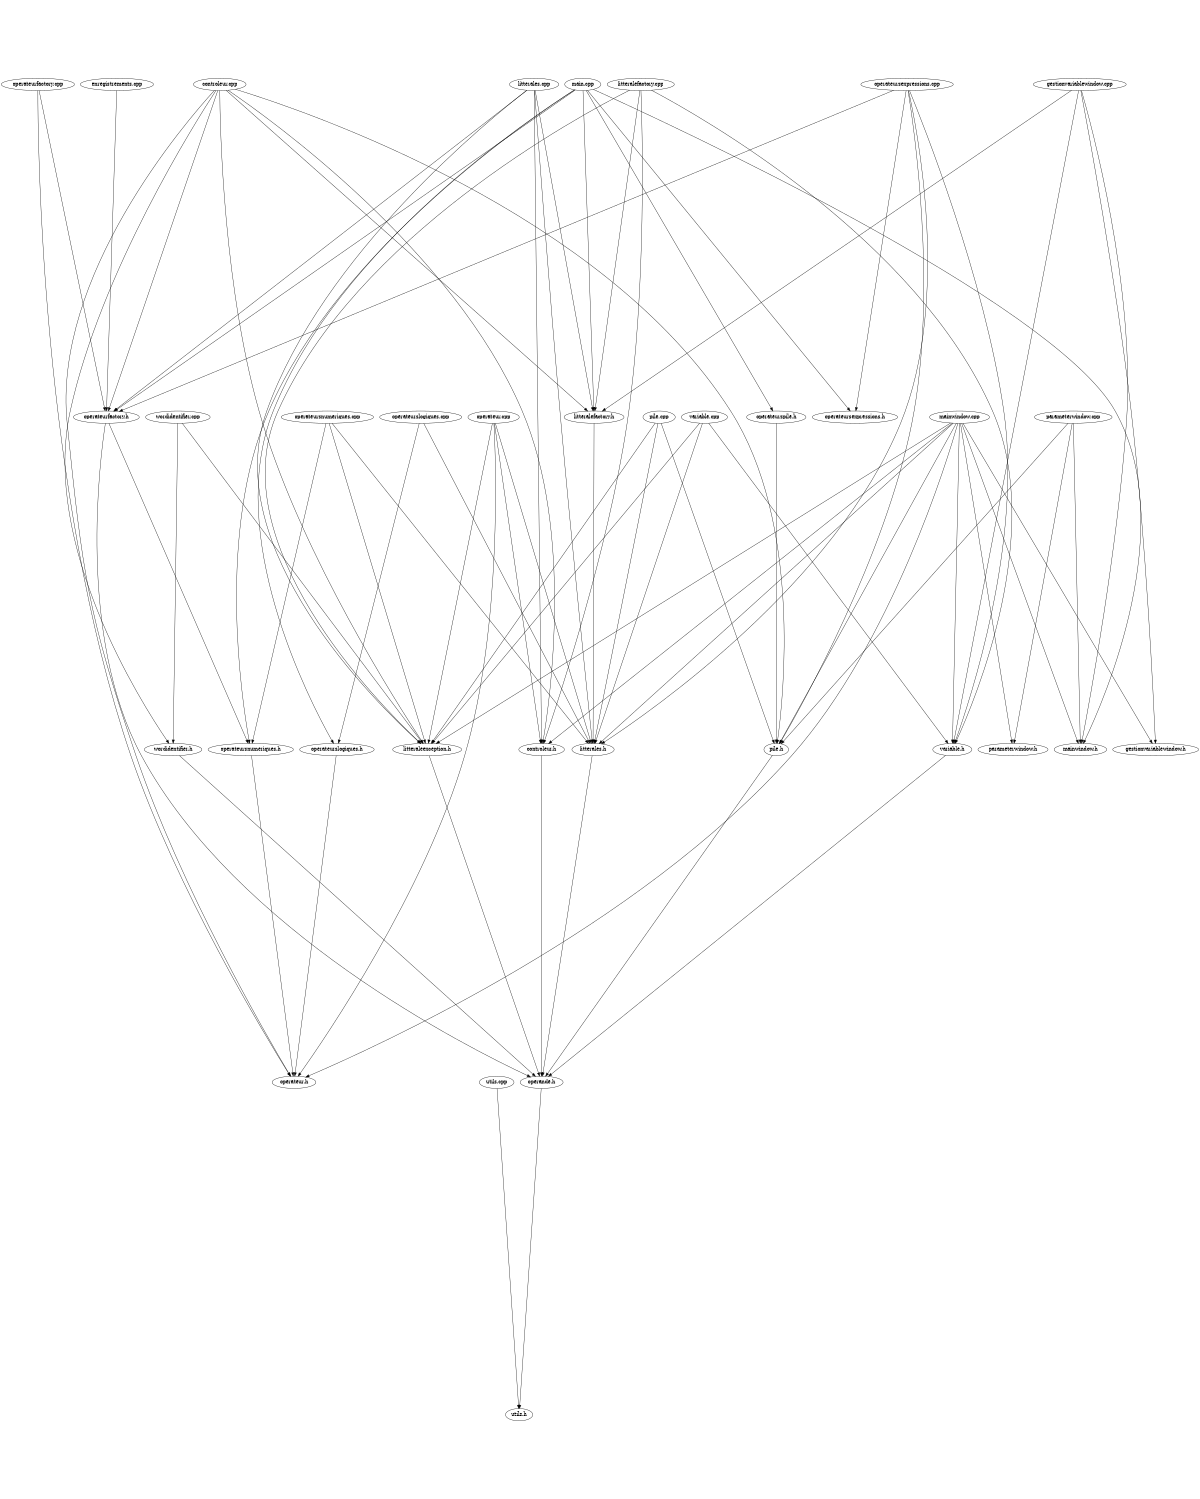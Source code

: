 digraph "source tree" {
    overlap=scale;
    size="8,10";
    ratio="fill";
    fontsize="16";
    fontname="Helvetica";
	clusterrank="local";
	"operateursexpressions.cpp" -> "operateursexpressions.h"
	"variable.h" -> "operande.h"
	"pile.cpp" -> "litteraleexception.h"
	"operateurslogiques.h" -> "operateur.h"
	"mainwindow.cpp" -> "variable.h"
	"operateurfactory.h" -> "operande.h"
	"pile.h" -> "operande.h"
	"main.cpp" -> "operateursexpressions.h"
	"operateursnumeriques.cpp" -> "litteraleexception.h"
	"wordidentifier.h" -> "operande.h"
	"operateurfactory.cpp" -> "operateur.h"
	"operateurfactory.cpp" -> "operateurfactory.h"
	"operande.h" -> "utils.h"
	"litteralefactory.cpp" -> "controleur.h"
	"controleur.cpp" -> "controleur.h"
	"litterales.cpp" -> "litteralefactory.h"
	"litterales.cpp" -> "operateurfactory.h"
	"mainwindow.cpp" -> "litteraleexception.h"
	"operateursexpressions.cpp" -> "litterales.h"
	"mainwindow.cpp" -> "parameterwindow.h"
	"enregistrements.cpp" -> "operateurfactory.h"
	"mainwindow.cpp" -> "pile.h"
	"litterales.cpp" -> "controleur.h"
	"main.cpp" -> "operateursnumeriques.h"
	"controleur.h" -> "operande.h"
	"operateursexpressions.cpp" -> "variable.h"
	"litteralefactory.cpp" -> "litteraleexception.h"
	"wordidentifier.cpp" -> "wordidentifier.h"
	"main.cpp" -> "mainwindow.h"
	"pile.cpp" -> "litterales.h"
	"main.cpp" -> "operateurfactory.h"
	"litterales.h" -> "operande.h"
	"main.cpp" -> "litteralefactory.h"
	"operateursnumeriques.cpp" -> "operateursnumeriques.h"
	"controleur.cpp" -> "wordidentifier.h"
	"gestionvariablewindow.cpp" -> "variable.h"
	"gestionvariablewindow.cpp" -> "gestionvariablewindow.h"
	"main.cpp" -> "operateurslogiques.h"
	"operateursnumeriques.cpp" -> "litterales.h"
	"controleur.cpp" -> "pile.h"
	"operateurslogiques.cpp" -> "operateurslogiques.h"
	"main.cpp" -> "operateurspile.h"
	"parameterwindow.cpp" -> "parameterwindow.h"
	"operateur.cpp" -> "controleur.h"
	"operateur.cpp" -> "litterales.h"
	"controleur.cpp" -> "operateurfactory.h"
	"operateursnumeriques.h" -> "operateur.h"
	"wordidentifier.cpp" -> "litteraleexception.h"
	"litteralefactory.cpp" -> "variable.h"
	"mainwindow.cpp" -> "gestionvariablewindow.h"
	"variable.cpp" -> "variable.h"
	"variable.cpp" -> "litterales.h"
	"operateursexpressions.cpp" -> "pile.h"
	"parameterwindow.cpp" -> "pile.h"
	"gestionvariablewindow.cpp" -> "mainwindow.h"
	"pile.cpp" -> "pile.h"
	"variable.cpp" -> "litteraleexception.h"
	"controleur.cpp" -> "litteraleexception.h"
	"controleur.cpp" -> "litteralefactory.h"
	"litteralefactory.cpp" -> "litteralefactory.h"
	"litterales.cpp" -> "litterales.h"
	"litterales.cpp" -> "litteraleexception.h"
	"mainwindow.cpp" -> "mainwindow.h"
	"controleur.cpp" -> "operateur.h"
	"operateur.cpp" -> "operateur.h"
	"litteralefactory.h" -> "litterales.h"
	"litteraleexception.h" -> "operande.h"
	"mainwindow.cpp" -> "controleur.h"
	"mainwindow.cpp" -> "litterales.h"
	"operateurfactory.h" -> "operateursnumeriques.h"
	"parameterwindow.cpp" -> "mainwindow.h"
	"operateursexpressions.cpp" -> "operateurfactory.h"
	"mainwindow.cpp" -> "operateur.h"
	"utils.cpp" -> "utils.h"
	"gestionvariablewindow.cpp" -> "litteralefactory.h"
	"operateurslogiques.cpp" -> "litterales.h"
	"operateur.cpp" -> "litteraleexception.h"
	"operateurspile.h" -> "pile.h"
}
